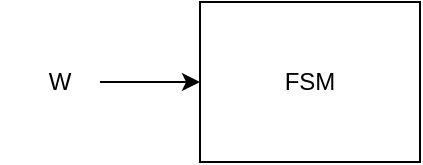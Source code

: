 <mxfile version="24.5.5" type="github">
  <diagram name="Page-1" id="md8SmpztBAXeXUs2XrLH">
    <mxGraphModel dx="1434" dy="783" grid="1" gridSize="10" guides="1" tooltips="1" connect="1" arrows="1" fold="1" page="1" pageScale="1" pageWidth="850" pageHeight="1100" math="0" shadow="0">
      <root>
        <mxCell id="0" />
        <mxCell id="1" parent="0" />
        <mxCell id="S8ehygpVV9xDFGkFOboY-1" value="FSM" style="rounded=0;whiteSpace=wrap;html=1;" vertex="1" parent="1">
          <mxGeometry x="100" y="520" width="110" height="80" as="geometry" />
        </mxCell>
        <mxCell id="S8ehygpVV9xDFGkFOboY-2" value="" style="endArrow=classic;html=1;rounded=0;" edge="1" parent="1">
          <mxGeometry width="50" height="50" relative="1" as="geometry">
            <mxPoint x="50" y="560" as="sourcePoint" />
            <mxPoint x="100" y="560" as="targetPoint" />
          </mxGeometry>
        </mxCell>
        <mxCell id="S8ehygpVV9xDFGkFOboY-3" value="&lt;p style=&quot;line-height: 120%;&quot;&gt;W&lt;/p&gt;" style="text;html=1;align=center;verticalAlign=middle;whiteSpace=wrap;rounded=0;" vertex="1" parent="1">
          <mxGeometry y="545" width="60" height="30" as="geometry" />
        </mxCell>
      </root>
    </mxGraphModel>
  </diagram>
</mxfile>
